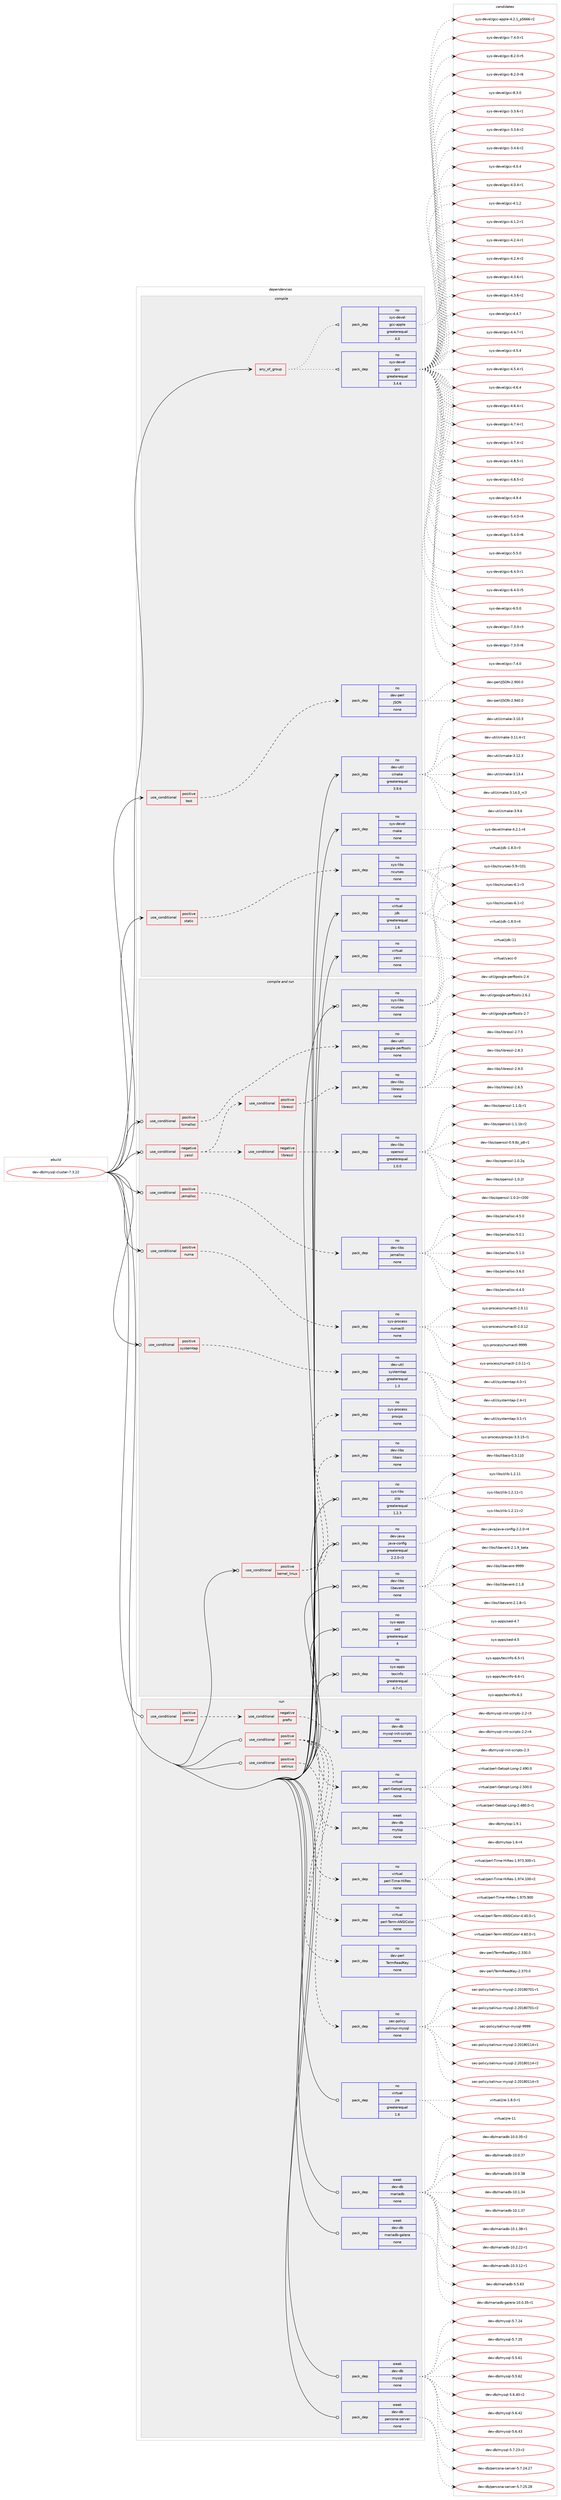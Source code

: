 digraph prolog {

# *************
# Graph options
# *************

newrank=true;
concentrate=true;
compound=true;
graph [rankdir=LR,fontname=Helvetica,fontsize=10,ranksep=1.5];#, ranksep=2.5, nodesep=0.2];
edge  [arrowhead=vee];
node  [fontname=Helvetica,fontsize=10];

# **********
# The ebuild
# **********

subgraph cluster_leftcol {
color=gray;
rank=same;
label=<<i>ebuild</i>>;
id [label="dev-db/mysql-cluster-7.3.22", color=red, width=4, href="../dev-db/mysql-cluster-7.3.22.svg"];
}

# ****************
# The dependencies
# ****************

subgraph cluster_midcol {
color=gray;
label=<<i>dependencies</i>>;
subgraph cluster_compile {
fillcolor="#eeeeee";
style=filled;
label=<<i>compile</i>>;
subgraph any20388 {
dependency1320391 [label=<<TABLE BORDER="0" CELLBORDER="1" CELLSPACING="0" CELLPADDING="4"><TR><TD CELLPADDING="10">any_of_group</TD></TR></TABLE>>, shape=none, color=red];subgraph pack942058 {
dependency1320392 [label=<<TABLE BORDER="0" CELLBORDER="1" CELLSPACING="0" CELLPADDING="4" WIDTH="220"><TR><TD ROWSPAN="6" CELLPADDING="30">pack_dep</TD></TR><TR><TD WIDTH="110">no</TD></TR><TR><TD>sys-devel</TD></TR><TR><TD>gcc</TD></TR><TR><TD>greaterequal</TD></TR><TR><TD>3.4.6</TD></TR></TABLE>>, shape=none, color=blue];
}
dependency1320391:e -> dependency1320392:w [weight=20,style="dotted",arrowhead="oinv"];
subgraph pack942059 {
dependency1320393 [label=<<TABLE BORDER="0" CELLBORDER="1" CELLSPACING="0" CELLPADDING="4" WIDTH="220"><TR><TD ROWSPAN="6" CELLPADDING="30">pack_dep</TD></TR><TR><TD WIDTH="110">no</TD></TR><TR><TD>sys-devel</TD></TR><TR><TD>gcc-apple</TD></TR><TR><TD>greaterequal</TD></TR><TR><TD>4.0</TD></TR></TABLE>>, shape=none, color=blue];
}
dependency1320391:e -> dependency1320393:w [weight=20,style="dotted",arrowhead="oinv"];
}
id:e -> dependency1320391:w [weight=20,style="solid",arrowhead="vee"];
subgraph cond357395 {
dependency1320394 [label=<<TABLE BORDER="0" CELLBORDER="1" CELLSPACING="0" CELLPADDING="4"><TR><TD ROWSPAN="3" CELLPADDING="10">use_conditional</TD></TR><TR><TD>positive</TD></TR><TR><TD>static</TD></TR></TABLE>>, shape=none, color=red];
subgraph pack942060 {
dependency1320395 [label=<<TABLE BORDER="0" CELLBORDER="1" CELLSPACING="0" CELLPADDING="4" WIDTH="220"><TR><TD ROWSPAN="6" CELLPADDING="30">pack_dep</TD></TR><TR><TD WIDTH="110">no</TD></TR><TR><TD>sys-libs</TD></TR><TR><TD>ncurses</TD></TR><TR><TD>none</TD></TR><TR><TD></TD></TR></TABLE>>, shape=none, color=blue];
}
dependency1320394:e -> dependency1320395:w [weight=20,style="dashed",arrowhead="vee"];
}
id:e -> dependency1320394:w [weight=20,style="solid",arrowhead="vee"];
subgraph cond357396 {
dependency1320396 [label=<<TABLE BORDER="0" CELLBORDER="1" CELLSPACING="0" CELLPADDING="4"><TR><TD ROWSPAN="3" CELLPADDING="10">use_conditional</TD></TR><TR><TD>positive</TD></TR><TR><TD>test</TD></TR></TABLE>>, shape=none, color=red];
subgraph pack942061 {
dependency1320397 [label=<<TABLE BORDER="0" CELLBORDER="1" CELLSPACING="0" CELLPADDING="4" WIDTH="220"><TR><TD ROWSPAN="6" CELLPADDING="30">pack_dep</TD></TR><TR><TD WIDTH="110">no</TD></TR><TR><TD>dev-perl</TD></TR><TR><TD>JSON</TD></TR><TR><TD>none</TD></TR><TR><TD></TD></TR></TABLE>>, shape=none, color=blue];
}
dependency1320396:e -> dependency1320397:w [weight=20,style="dashed",arrowhead="vee"];
}
id:e -> dependency1320396:w [weight=20,style="solid",arrowhead="vee"];
subgraph pack942062 {
dependency1320398 [label=<<TABLE BORDER="0" CELLBORDER="1" CELLSPACING="0" CELLPADDING="4" WIDTH="220"><TR><TD ROWSPAN="6" CELLPADDING="30">pack_dep</TD></TR><TR><TD WIDTH="110">no</TD></TR><TR><TD>dev-util</TD></TR><TR><TD>cmake</TD></TR><TR><TD>greaterequal</TD></TR><TR><TD>3.9.6</TD></TR></TABLE>>, shape=none, color=blue];
}
id:e -> dependency1320398:w [weight=20,style="solid",arrowhead="vee"];
subgraph pack942063 {
dependency1320399 [label=<<TABLE BORDER="0" CELLBORDER="1" CELLSPACING="0" CELLPADDING="4" WIDTH="220"><TR><TD ROWSPAN="6" CELLPADDING="30">pack_dep</TD></TR><TR><TD WIDTH="110">no</TD></TR><TR><TD>sys-devel</TD></TR><TR><TD>make</TD></TR><TR><TD>none</TD></TR><TR><TD></TD></TR></TABLE>>, shape=none, color=blue];
}
id:e -> dependency1320399:w [weight=20,style="solid",arrowhead="vee"];
subgraph pack942064 {
dependency1320400 [label=<<TABLE BORDER="0" CELLBORDER="1" CELLSPACING="0" CELLPADDING="4" WIDTH="220"><TR><TD ROWSPAN="6" CELLPADDING="30">pack_dep</TD></TR><TR><TD WIDTH="110">no</TD></TR><TR><TD>virtual</TD></TR><TR><TD>jdk</TD></TR><TR><TD>greaterequal</TD></TR><TR><TD>1.6</TD></TR></TABLE>>, shape=none, color=blue];
}
id:e -> dependency1320400:w [weight=20,style="solid",arrowhead="vee"];
subgraph pack942065 {
dependency1320401 [label=<<TABLE BORDER="0" CELLBORDER="1" CELLSPACING="0" CELLPADDING="4" WIDTH="220"><TR><TD ROWSPAN="6" CELLPADDING="30">pack_dep</TD></TR><TR><TD WIDTH="110">no</TD></TR><TR><TD>virtual</TD></TR><TR><TD>yacc</TD></TR><TR><TD>none</TD></TR><TR><TD></TD></TR></TABLE>>, shape=none, color=blue];
}
id:e -> dependency1320401:w [weight=20,style="solid",arrowhead="vee"];
}
subgraph cluster_compileandrun {
fillcolor="#eeeeee";
style=filled;
label=<<i>compile and run</i>>;
subgraph cond357397 {
dependency1320402 [label=<<TABLE BORDER="0" CELLBORDER="1" CELLSPACING="0" CELLPADDING="4"><TR><TD ROWSPAN="3" CELLPADDING="10">use_conditional</TD></TR><TR><TD>negative</TD></TR><TR><TD>yassl</TD></TR></TABLE>>, shape=none, color=red];
subgraph cond357398 {
dependency1320403 [label=<<TABLE BORDER="0" CELLBORDER="1" CELLSPACING="0" CELLPADDING="4"><TR><TD ROWSPAN="3" CELLPADDING="10">use_conditional</TD></TR><TR><TD>negative</TD></TR><TR><TD>libressl</TD></TR></TABLE>>, shape=none, color=red];
subgraph pack942066 {
dependency1320404 [label=<<TABLE BORDER="0" CELLBORDER="1" CELLSPACING="0" CELLPADDING="4" WIDTH="220"><TR><TD ROWSPAN="6" CELLPADDING="30">pack_dep</TD></TR><TR><TD WIDTH="110">no</TD></TR><TR><TD>dev-libs</TD></TR><TR><TD>openssl</TD></TR><TR><TD>greaterequal</TD></TR><TR><TD>1.0.0</TD></TR></TABLE>>, shape=none, color=blue];
}
dependency1320403:e -> dependency1320404:w [weight=20,style="dashed",arrowhead="vee"];
}
dependency1320402:e -> dependency1320403:w [weight=20,style="dashed",arrowhead="vee"];
subgraph cond357399 {
dependency1320405 [label=<<TABLE BORDER="0" CELLBORDER="1" CELLSPACING="0" CELLPADDING="4"><TR><TD ROWSPAN="3" CELLPADDING="10">use_conditional</TD></TR><TR><TD>positive</TD></TR><TR><TD>libressl</TD></TR></TABLE>>, shape=none, color=red];
subgraph pack942067 {
dependency1320406 [label=<<TABLE BORDER="0" CELLBORDER="1" CELLSPACING="0" CELLPADDING="4" WIDTH="220"><TR><TD ROWSPAN="6" CELLPADDING="30">pack_dep</TD></TR><TR><TD WIDTH="110">no</TD></TR><TR><TD>dev-libs</TD></TR><TR><TD>libressl</TD></TR><TR><TD>none</TD></TR><TR><TD></TD></TR></TABLE>>, shape=none, color=blue];
}
dependency1320405:e -> dependency1320406:w [weight=20,style="dashed",arrowhead="vee"];
}
dependency1320402:e -> dependency1320405:w [weight=20,style="dashed",arrowhead="vee"];
}
id:e -> dependency1320402:w [weight=20,style="solid",arrowhead="odotvee"];
subgraph cond357400 {
dependency1320407 [label=<<TABLE BORDER="0" CELLBORDER="1" CELLSPACING="0" CELLPADDING="4"><TR><TD ROWSPAN="3" CELLPADDING="10">use_conditional</TD></TR><TR><TD>positive</TD></TR><TR><TD>jemalloc</TD></TR></TABLE>>, shape=none, color=red];
subgraph pack942068 {
dependency1320408 [label=<<TABLE BORDER="0" CELLBORDER="1" CELLSPACING="0" CELLPADDING="4" WIDTH="220"><TR><TD ROWSPAN="6" CELLPADDING="30">pack_dep</TD></TR><TR><TD WIDTH="110">no</TD></TR><TR><TD>dev-libs</TD></TR><TR><TD>jemalloc</TD></TR><TR><TD>none</TD></TR><TR><TD></TD></TR></TABLE>>, shape=none, color=blue];
}
dependency1320407:e -> dependency1320408:w [weight=20,style="dashed",arrowhead="vee"];
}
id:e -> dependency1320407:w [weight=20,style="solid",arrowhead="odotvee"];
subgraph cond357401 {
dependency1320409 [label=<<TABLE BORDER="0" CELLBORDER="1" CELLSPACING="0" CELLPADDING="4"><TR><TD ROWSPAN="3" CELLPADDING="10">use_conditional</TD></TR><TR><TD>positive</TD></TR><TR><TD>kernel_linux</TD></TR></TABLE>>, shape=none, color=red];
subgraph pack942069 {
dependency1320410 [label=<<TABLE BORDER="0" CELLBORDER="1" CELLSPACING="0" CELLPADDING="4" WIDTH="220"><TR><TD ROWSPAN="6" CELLPADDING="30">pack_dep</TD></TR><TR><TD WIDTH="110">no</TD></TR><TR><TD>sys-process</TD></TR><TR><TD>procps</TD></TR><TR><TD>none</TD></TR><TR><TD></TD></TR></TABLE>>, shape=none, color=blue];
}
dependency1320409:e -> dependency1320410:w [weight=20,style="dashed",arrowhead="vee"];
subgraph pack942070 {
dependency1320411 [label=<<TABLE BORDER="0" CELLBORDER="1" CELLSPACING="0" CELLPADDING="4" WIDTH="220"><TR><TD ROWSPAN="6" CELLPADDING="30">pack_dep</TD></TR><TR><TD WIDTH="110">no</TD></TR><TR><TD>dev-libs</TD></TR><TR><TD>libaio</TD></TR><TR><TD>none</TD></TR><TR><TD></TD></TR></TABLE>>, shape=none, color=blue];
}
dependency1320409:e -> dependency1320411:w [weight=20,style="dashed",arrowhead="vee"];
}
id:e -> dependency1320409:w [weight=20,style="solid",arrowhead="odotvee"];
subgraph cond357402 {
dependency1320412 [label=<<TABLE BORDER="0" CELLBORDER="1" CELLSPACING="0" CELLPADDING="4"><TR><TD ROWSPAN="3" CELLPADDING="10">use_conditional</TD></TR><TR><TD>positive</TD></TR><TR><TD>numa</TD></TR></TABLE>>, shape=none, color=red];
subgraph pack942071 {
dependency1320413 [label=<<TABLE BORDER="0" CELLBORDER="1" CELLSPACING="0" CELLPADDING="4" WIDTH="220"><TR><TD ROWSPAN="6" CELLPADDING="30">pack_dep</TD></TR><TR><TD WIDTH="110">no</TD></TR><TR><TD>sys-process</TD></TR><TR><TD>numactl</TD></TR><TR><TD>none</TD></TR><TR><TD></TD></TR></TABLE>>, shape=none, color=blue];
}
dependency1320412:e -> dependency1320413:w [weight=20,style="dashed",arrowhead="vee"];
}
id:e -> dependency1320412:w [weight=20,style="solid",arrowhead="odotvee"];
subgraph cond357403 {
dependency1320414 [label=<<TABLE BORDER="0" CELLBORDER="1" CELLSPACING="0" CELLPADDING="4"><TR><TD ROWSPAN="3" CELLPADDING="10">use_conditional</TD></TR><TR><TD>positive</TD></TR><TR><TD>systemtap</TD></TR></TABLE>>, shape=none, color=red];
subgraph pack942072 {
dependency1320415 [label=<<TABLE BORDER="0" CELLBORDER="1" CELLSPACING="0" CELLPADDING="4" WIDTH="220"><TR><TD ROWSPAN="6" CELLPADDING="30">pack_dep</TD></TR><TR><TD WIDTH="110">no</TD></TR><TR><TD>dev-util</TD></TR><TR><TD>systemtap</TD></TR><TR><TD>greaterequal</TD></TR><TR><TD>1.3</TD></TR></TABLE>>, shape=none, color=blue];
}
dependency1320414:e -> dependency1320415:w [weight=20,style="dashed",arrowhead="vee"];
}
id:e -> dependency1320414:w [weight=20,style="solid",arrowhead="odotvee"];
subgraph cond357404 {
dependency1320416 [label=<<TABLE BORDER="0" CELLBORDER="1" CELLSPACING="0" CELLPADDING="4"><TR><TD ROWSPAN="3" CELLPADDING="10">use_conditional</TD></TR><TR><TD>positive</TD></TR><TR><TD>tcmalloc</TD></TR></TABLE>>, shape=none, color=red];
subgraph pack942073 {
dependency1320417 [label=<<TABLE BORDER="0" CELLBORDER="1" CELLSPACING="0" CELLPADDING="4" WIDTH="220"><TR><TD ROWSPAN="6" CELLPADDING="30">pack_dep</TD></TR><TR><TD WIDTH="110">no</TD></TR><TR><TD>dev-util</TD></TR><TR><TD>google-perftools</TD></TR><TR><TD>none</TD></TR><TR><TD></TD></TR></TABLE>>, shape=none, color=blue];
}
dependency1320416:e -> dependency1320417:w [weight=20,style="dashed",arrowhead="vee"];
}
id:e -> dependency1320416:w [weight=20,style="solid",arrowhead="odotvee"];
subgraph pack942074 {
dependency1320418 [label=<<TABLE BORDER="0" CELLBORDER="1" CELLSPACING="0" CELLPADDING="4" WIDTH="220"><TR><TD ROWSPAN="6" CELLPADDING="30">pack_dep</TD></TR><TR><TD WIDTH="110">no</TD></TR><TR><TD>dev-java</TD></TR><TR><TD>java-config</TD></TR><TR><TD>greaterequal</TD></TR><TR><TD>2.2.0-r3</TD></TR></TABLE>>, shape=none, color=blue];
}
id:e -> dependency1320418:w [weight=20,style="solid",arrowhead="odotvee"];
subgraph pack942075 {
dependency1320419 [label=<<TABLE BORDER="0" CELLBORDER="1" CELLSPACING="0" CELLPADDING="4" WIDTH="220"><TR><TD ROWSPAN="6" CELLPADDING="30">pack_dep</TD></TR><TR><TD WIDTH="110">no</TD></TR><TR><TD>dev-libs</TD></TR><TR><TD>libevent</TD></TR><TR><TD>none</TD></TR><TR><TD></TD></TR></TABLE>>, shape=none, color=blue];
}
id:e -> dependency1320419:w [weight=20,style="solid",arrowhead="odotvee"];
subgraph pack942076 {
dependency1320420 [label=<<TABLE BORDER="0" CELLBORDER="1" CELLSPACING="0" CELLPADDING="4" WIDTH="220"><TR><TD ROWSPAN="6" CELLPADDING="30">pack_dep</TD></TR><TR><TD WIDTH="110">no</TD></TR><TR><TD>sys-apps</TD></TR><TR><TD>sed</TD></TR><TR><TD>greaterequal</TD></TR><TR><TD>4</TD></TR></TABLE>>, shape=none, color=blue];
}
id:e -> dependency1320420:w [weight=20,style="solid",arrowhead="odotvee"];
subgraph pack942077 {
dependency1320421 [label=<<TABLE BORDER="0" CELLBORDER="1" CELLSPACING="0" CELLPADDING="4" WIDTH="220"><TR><TD ROWSPAN="6" CELLPADDING="30">pack_dep</TD></TR><TR><TD WIDTH="110">no</TD></TR><TR><TD>sys-apps</TD></TR><TR><TD>texinfo</TD></TR><TR><TD>greaterequal</TD></TR><TR><TD>4.7-r1</TD></TR></TABLE>>, shape=none, color=blue];
}
id:e -> dependency1320421:w [weight=20,style="solid",arrowhead="odotvee"];
subgraph pack942078 {
dependency1320422 [label=<<TABLE BORDER="0" CELLBORDER="1" CELLSPACING="0" CELLPADDING="4" WIDTH="220"><TR><TD ROWSPAN="6" CELLPADDING="30">pack_dep</TD></TR><TR><TD WIDTH="110">no</TD></TR><TR><TD>sys-libs</TD></TR><TR><TD>ncurses</TD></TR><TR><TD>none</TD></TR><TR><TD></TD></TR></TABLE>>, shape=none, color=blue];
}
id:e -> dependency1320422:w [weight=20,style="solid",arrowhead="odotvee"];
subgraph pack942079 {
dependency1320423 [label=<<TABLE BORDER="0" CELLBORDER="1" CELLSPACING="0" CELLPADDING="4" WIDTH="220"><TR><TD ROWSPAN="6" CELLPADDING="30">pack_dep</TD></TR><TR><TD WIDTH="110">no</TD></TR><TR><TD>sys-libs</TD></TR><TR><TD>zlib</TD></TR><TR><TD>greaterequal</TD></TR><TR><TD>1.2.3</TD></TR></TABLE>>, shape=none, color=blue];
}
id:e -> dependency1320423:w [weight=20,style="solid",arrowhead="odotvee"];
}
subgraph cluster_run {
fillcolor="#eeeeee";
style=filled;
label=<<i>run</i>>;
subgraph cond357405 {
dependency1320424 [label=<<TABLE BORDER="0" CELLBORDER="1" CELLSPACING="0" CELLPADDING="4"><TR><TD ROWSPAN="3" CELLPADDING="10">use_conditional</TD></TR><TR><TD>positive</TD></TR><TR><TD>perl</TD></TR></TABLE>>, shape=none, color=red];
subgraph pack942080 {
dependency1320425 [label=<<TABLE BORDER="0" CELLBORDER="1" CELLSPACING="0" CELLPADDING="4" WIDTH="220"><TR><TD ROWSPAN="6" CELLPADDING="30">pack_dep</TD></TR><TR><TD WIDTH="110">weak</TD></TR><TR><TD>dev-db</TD></TR><TR><TD>mytop</TD></TR><TR><TD>none</TD></TR><TR><TD></TD></TR></TABLE>>, shape=none, color=blue];
}
dependency1320424:e -> dependency1320425:w [weight=20,style="dashed",arrowhead="vee"];
subgraph pack942081 {
dependency1320426 [label=<<TABLE BORDER="0" CELLBORDER="1" CELLSPACING="0" CELLPADDING="4" WIDTH="220"><TR><TD ROWSPAN="6" CELLPADDING="30">pack_dep</TD></TR><TR><TD WIDTH="110">no</TD></TR><TR><TD>virtual</TD></TR><TR><TD>perl-Getopt-Long</TD></TR><TR><TD>none</TD></TR><TR><TD></TD></TR></TABLE>>, shape=none, color=blue];
}
dependency1320424:e -> dependency1320426:w [weight=20,style="dashed",arrowhead="vee"];
subgraph pack942082 {
dependency1320427 [label=<<TABLE BORDER="0" CELLBORDER="1" CELLSPACING="0" CELLPADDING="4" WIDTH="220"><TR><TD ROWSPAN="6" CELLPADDING="30">pack_dep</TD></TR><TR><TD WIDTH="110">no</TD></TR><TR><TD>dev-perl</TD></TR><TR><TD>TermReadKey</TD></TR><TR><TD>none</TD></TR><TR><TD></TD></TR></TABLE>>, shape=none, color=blue];
}
dependency1320424:e -> dependency1320427:w [weight=20,style="dashed",arrowhead="vee"];
subgraph pack942083 {
dependency1320428 [label=<<TABLE BORDER="0" CELLBORDER="1" CELLSPACING="0" CELLPADDING="4" WIDTH="220"><TR><TD ROWSPAN="6" CELLPADDING="30">pack_dep</TD></TR><TR><TD WIDTH="110">no</TD></TR><TR><TD>virtual</TD></TR><TR><TD>perl-Term-ANSIColor</TD></TR><TR><TD>none</TD></TR><TR><TD></TD></TR></TABLE>>, shape=none, color=blue];
}
dependency1320424:e -> dependency1320428:w [weight=20,style="dashed",arrowhead="vee"];
subgraph pack942084 {
dependency1320429 [label=<<TABLE BORDER="0" CELLBORDER="1" CELLSPACING="0" CELLPADDING="4" WIDTH="220"><TR><TD ROWSPAN="6" CELLPADDING="30">pack_dep</TD></TR><TR><TD WIDTH="110">no</TD></TR><TR><TD>virtual</TD></TR><TR><TD>perl-Time-HiRes</TD></TR><TR><TD>none</TD></TR><TR><TD></TD></TR></TABLE>>, shape=none, color=blue];
}
dependency1320424:e -> dependency1320429:w [weight=20,style="dashed",arrowhead="vee"];
}
id:e -> dependency1320424:w [weight=20,style="solid",arrowhead="odot"];
subgraph cond357406 {
dependency1320430 [label=<<TABLE BORDER="0" CELLBORDER="1" CELLSPACING="0" CELLPADDING="4"><TR><TD ROWSPAN="3" CELLPADDING="10">use_conditional</TD></TR><TR><TD>positive</TD></TR><TR><TD>selinux</TD></TR></TABLE>>, shape=none, color=red];
subgraph pack942085 {
dependency1320431 [label=<<TABLE BORDER="0" CELLBORDER="1" CELLSPACING="0" CELLPADDING="4" WIDTH="220"><TR><TD ROWSPAN="6" CELLPADDING="30">pack_dep</TD></TR><TR><TD WIDTH="110">no</TD></TR><TR><TD>sec-policy</TD></TR><TR><TD>selinux-mysql</TD></TR><TR><TD>none</TD></TR><TR><TD></TD></TR></TABLE>>, shape=none, color=blue];
}
dependency1320430:e -> dependency1320431:w [weight=20,style="dashed",arrowhead="vee"];
}
id:e -> dependency1320430:w [weight=20,style="solid",arrowhead="odot"];
subgraph cond357407 {
dependency1320432 [label=<<TABLE BORDER="0" CELLBORDER="1" CELLSPACING="0" CELLPADDING="4"><TR><TD ROWSPAN="3" CELLPADDING="10">use_conditional</TD></TR><TR><TD>positive</TD></TR><TR><TD>server</TD></TR></TABLE>>, shape=none, color=red];
subgraph cond357408 {
dependency1320433 [label=<<TABLE BORDER="0" CELLBORDER="1" CELLSPACING="0" CELLPADDING="4"><TR><TD ROWSPAN="3" CELLPADDING="10">use_conditional</TD></TR><TR><TD>negative</TD></TR><TR><TD>prefix</TD></TR></TABLE>>, shape=none, color=red];
subgraph pack942086 {
dependency1320434 [label=<<TABLE BORDER="0" CELLBORDER="1" CELLSPACING="0" CELLPADDING="4" WIDTH="220"><TR><TD ROWSPAN="6" CELLPADDING="30">pack_dep</TD></TR><TR><TD WIDTH="110">no</TD></TR><TR><TD>dev-db</TD></TR><TR><TD>mysql-init-scripts</TD></TR><TR><TD>none</TD></TR><TR><TD></TD></TR></TABLE>>, shape=none, color=blue];
}
dependency1320433:e -> dependency1320434:w [weight=20,style="dashed",arrowhead="vee"];
}
dependency1320432:e -> dependency1320433:w [weight=20,style="dashed",arrowhead="vee"];
}
id:e -> dependency1320432:w [weight=20,style="solid",arrowhead="odot"];
subgraph pack942087 {
dependency1320435 [label=<<TABLE BORDER="0" CELLBORDER="1" CELLSPACING="0" CELLPADDING="4" WIDTH="220"><TR><TD ROWSPAN="6" CELLPADDING="30">pack_dep</TD></TR><TR><TD WIDTH="110">no</TD></TR><TR><TD>virtual</TD></TR><TR><TD>jre</TD></TR><TR><TD>greaterequal</TD></TR><TR><TD>1.6</TD></TR></TABLE>>, shape=none, color=blue];
}
id:e -> dependency1320435:w [weight=20,style="solid",arrowhead="odot"];
subgraph pack942088 {
dependency1320436 [label=<<TABLE BORDER="0" CELLBORDER="1" CELLSPACING="0" CELLPADDING="4" WIDTH="220"><TR><TD ROWSPAN="6" CELLPADDING="30">pack_dep</TD></TR><TR><TD WIDTH="110">weak</TD></TR><TR><TD>dev-db</TD></TR><TR><TD>mariadb</TD></TR><TR><TD>none</TD></TR><TR><TD></TD></TR></TABLE>>, shape=none, color=blue];
}
id:e -> dependency1320436:w [weight=20,style="solid",arrowhead="odot"];
subgraph pack942089 {
dependency1320437 [label=<<TABLE BORDER="0" CELLBORDER="1" CELLSPACING="0" CELLPADDING="4" WIDTH="220"><TR><TD ROWSPAN="6" CELLPADDING="30">pack_dep</TD></TR><TR><TD WIDTH="110">weak</TD></TR><TR><TD>dev-db</TD></TR><TR><TD>mariadb-galera</TD></TR><TR><TD>none</TD></TR><TR><TD></TD></TR></TABLE>>, shape=none, color=blue];
}
id:e -> dependency1320437:w [weight=20,style="solid",arrowhead="odot"];
subgraph pack942090 {
dependency1320438 [label=<<TABLE BORDER="0" CELLBORDER="1" CELLSPACING="0" CELLPADDING="4" WIDTH="220"><TR><TD ROWSPAN="6" CELLPADDING="30">pack_dep</TD></TR><TR><TD WIDTH="110">weak</TD></TR><TR><TD>dev-db</TD></TR><TR><TD>mysql</TD></TR><TR><TD>none</TD></TR><TR><TD></TD></TR></TABLE>>, shape=none, color=blue];
}
id:e -> dependency1320438:w [weight=20,style="solid",arrowhead="odot"];
subgraph pack942091 {
dependency1320439 [label=<<TABLE BORDER="0" CELLBORDER="1" CELLSPACING="0" CELLPADDING="4" WIDTH="220"><TR><TD ROWSPAN="6" CELLPADDING="30">pack_dep</TD></TR><TR><TD WIDTH="110">weak</TD></TR><TR><TD>dev-db</TD></TR><TR><TD>percona-server</TD></TR><TR><TD>none</TD></TR><TR><TD></TD></TR></TABLE>>, shape=none, color=blue];
}
id:e -> dependency1320439:w [weight=20,style="solid",arrowhead="odot"];
}
}

# **************
# The candidates
# **************

subgraph cluster_choices {
rank=same;
color=gray;
label=<<i>candidates</i>>;

subgraph choice942058 {
color=black;
nodesep=1;
choice115121115451001011181011084710399994551465146544511449 [label="sys-devel/gcc-3.3.6-r1", color=red, width=4,href="../sys-devel/gcc-3.3.6-r1.svg"];
choice115121115451001011181011084710399994551465146544511450 [label="sys-devel/gcc-3.3.6-r2", color=red, width=4,href="../sys-devel/gcc-3.3.6-r2.svg"];
choice115121115451001011181011084710399994551465246544511450 [label="sys-devel/gcc-3.4.6-r2", color=red, width=4,href="../sys-devel/gcc-3.4.6-r2.svg"];
choice11512111545100101118101108471039999455246484652 [label="sys-devel/gcc-4.0.4", color=red, width=4,href="../sys-devel/gcc-4.0.4.svg"];
choice115121115451001011181011084710399994552464846524511449 [label="sys-devel/gcc-4.0.4-r1", color=red, width=4,href="../sys-devel/gcc-4.0.4-r1.svg"];
choice11512111545100101118101108471039999455246494650 [label="sys-devel/gcc-4.1.2", color=red, width=4,href="../sys-devel/gcc-4.1.2.svg"];
choice115121115451001011181011084710399994552464946504511449 [label="sys-devel/gcc-4.1.2-r1", color=red, width=4,href="../sys-devel/gcc-4.1.2-r1.svg"];
choice115121115451001011181011084710399994552465046524511449 [label="sys-devel/gcc-4.2.4-r1", color=red, width=4,href="../sys-devel/gcc-4.2.4-r1.svg"];
choice115121115451001011181011084710399994552465046524511450 [label="sys-devel/gcc-4.2.4-r2", color=red, width=4,href="../sys-devel/gcc-4.2.4-r2.svg"];
choice115121115451001011181011084710399994552465146544511449 [label="sys-devel/gcc-4.3.6-r1", color=red, width=4,href="../sys-devel/gcc-4.3.6-r1.svg"];
choice115121115451001011181011084710399994552465146544511450 [label="sys-devel/gcc-4.3.6-r2", color=red, width=4,href="../sys-devel/gcc-4.3.6-r2.svg"];
choice11512111545100101118101108471039999455246524655 [label="sys-devel/gcc-4.4.7", color=red, width=4,href="../sys-devel/gcc-4.4.7.svg"];
choice115121115451001011181011084710399994552465246554511449 [label="sys-devel/gcc-4.4.7-r1", color=red, width=4,href="../sys-devel/gcc-4.4.7-r1.svg"];
choice11512111545100101118101108471039999455246534652 [label="sys-devel/gcc-4.5.4", color=red, width=4,href="../sys-devel/gcc-4.5.4.svg"];
choice115121115451001011181011084710399994552465346524511449 [label="sys-devel/gcc-4.5.4-r1", color=red, width=4,href="../sys-devel/gcc-4.5.4-r1.svg"];
choice11512111545100101118101108471039999455246544652 [label="sys-devel/gcc-4.6.4", color=red, width=4,href="../sys-devel/gcc-4.6.4.svg"];
choice115121115451001011181011084710399994552465446524511449 [label="sys-devel/gcc-4.6.4-r1", color=red, width=4,href="../sys-devel/gcc-4.6.4-r1.svg"];
choice115121115451001011181011084710399994552465546524511449 [label="sys-devel/gcc-4.7.4-r1", color=red, width=4,href="../sys-devel/gcc-4.7.4-r1.svg"];
choice115121115451001011181011084710399994552465546524511450 [label="sys-devel/gcc-4.7.4-r2", color=red, width=4,href="../sys-devel/gcc-4.7.4-r2.svg"];
choice115121115451001011181011084710399994552465646534511449 [label="sys-devel/gcc-4.8.5-r1", color=red, width=4,href="../sys-devel/gcc-4.8.5-r1.svg"];
choice115121115451001011181011084710399994552465646534511450 [label="sys-devel/gcc-4.8.5-r2", color=red, width=4,href="../sys-devel/gcc-4.8.5-r2.svg"];
choice11512111545100101118101108471039999455246574652 [label="sys-devel/gcc-4.9.4", color=red, width=4,href="../sys-devel/gcc-4.9.4.svg"];
choice115121115451001011181011084710399994553465246484511452 [label="sys-devel/gcc-5.4.0-r4", color=red, width=4,href="../sys-devel/gcc-5.4.0-r4.svg"];
choice115121115451001011181011084710399994553465246484511454 [label="sys-devel/gcc-5.4.0-r6", color=red, width=4,href="../sys-devel/gcc-5.4.0-r6.svg"];
choice11512111545100101118101108471039999455346534648 [label="sys-devel/gcc-5.5.0", color=red, width=4,href="../sys-devel/gcc-5.5.0.svg"];
choice115121115451001011181011084710399994554465246484511449 [label="sys-devel/gcc-6.4.0-r1", color=red, width=4,href="../sys-devel/gcc-6.4.0-r1.svg"];
choice115121115451001011181011084710399994554465246484511453 [label="sys-devel/gcc-6.4.0-r5", color=red, width=4,href="../sys-devel/gcc-6.4.0-r5.svg"];
choice11512111545100101118101108471039999455446534648 [label="sys-devel/gcc-6.5.0", color=red, width=4,href="../sys-devel/gcc-6.5.0.svg"];
choice115121115451001011181011084710399994555465146484511451 [label="sys-devel/gcc-7.3.0-r3", color=red, width=4,href="../sys-devel/gcc-7.3.0-r3.svg"];
choice115121115451001011181011084710399994555465146484511454 [label="sys-devel/gcc-7.3.0-r6", color=red, width=4,href="../sys-devel/gcc-7.3.0-r6.svg"];
choice11512111545100101118101108471039999455546524648 [label="sys-devel/gcc-7.4.0", color=red, width=4,href="../sys-devel/gcc-7.4.0.svg"];
choice115121115451001011181011084710399994555465246484511449 [label="sys-devel/gcc-7.4.0-r1", color=red, width=4,href="../sys-devel/gcc-7.4.0-r1.svg"];
choice115121115451001011181011084710399994556465046484511453 [label="sys-devel/gcc-8.2.0-r5", color=red, width=4,href="../sys-devel/gcc-8.2.0-r5.svg"];
choice115121115451001011181011084710399994556465046484511454 [label="sys-devel/gcc-8.2.0-r6", color=red, width=4,href="../sys-devel/gcc-8.2.0-r6.svg"];
choice11512111545100101118101108471039999455646514648 [label="sys-devel/gcc-8.3.0", color=red, width=4,href="../sys-devel/gcc-8.3.0.svg"];
dependency1320392:e -> choice115121115451001011181011084710399994551465146544511449:w [style=dotted,weight="100"];
dependency1320392:e -> choice115121115451001011181011084710399994551465146544511450:w [style=dotted,weight="100"];
dependency1320392:e -> choice115121115451001011181011084710399994551465246544511450:w [style=dotted,weight="100"];
dependency1320392:e -> choice11512111545100101118101108471039999455246484652:w [style=dotted,weight="100"];
dependency1320392:e -> choice115121115451001011181011084710399994552464846524511449:w [style=dotted,weight="100"];
dependency1320392:e -> choice11512111545100101118101108471039999455246494650:w [style=dotted,weight="100"];
dependency1320392:e -> choice115121115451001011181011084710399994552464946504511449:w [style=dotted,weight="100"];
dependency1320392:e -> choice115121115451001011181011084710399994552465046524511449:w [style=dotted,weight="100"];
dependency1320392:e -> choice115121115451001011181011084710399994552465046524511450:w [style=dotted,weight="100"];
dependency1320392:e -> choice115121115451001011181011084710399994552465146544511449:w [style=dotted,weight="100"];
dependency1320392:e -> choice115121115451001011181011084710399994552465146544511450:w [style=dotted,weight="100"];
dependency1320392:e -> choice11512111545100101118101108471039999455246524655:w [style=dotted,weight="100"];
dependency1320392:e -> choice115121115451001011181011084710399994552465246554511449:w [style=dotted,weight="100"];
dependency1320392:e -> choice11512111545100101118101108471039999455246534652:w [style=dotted,weight="100"];
dependency1320392:e -> choice115121115451001011181011084710399994552465346524511449:w [style=dotted,weight="100"];
dependency1320392:e -> choice11512111545100101118101108471039999455246544652:w [style=dotted,weight="100"];
dependency1320392:e -> choice115121115451001011181011084710399994552465446524511449:w [style=dotted,weight="100"];
dependency1320392:e -> choice115121115451001011181011084710399994552465546524511449:w [style=dotted,weight="100"];
dependency1320392:e -> choice115121115451001011181011084710399994552465546524511450:w [style=dotted,weight="100"];
dependency1320392:e -> choice115121115451001011181011084710399994552465646534511449:w [style=dotted,weight="100"];
dependency1320392:e -> choice115121115451001011181011084710399994552465646534511450:w [style=dotted,weight="100"];
dependency1320392:e -> choice11512111545100101118101108471039999455246574652:w [style=dotted,weight="100"];
dependency1320392:e -> choice115121115451001011181011084710399994553465246484511452:w [style=dotted,weight="100"];
dependency1320392:e -> choice115121115451001011181011084710399994553465246484511454:w [style=dotted,weight="100"];
dependency1320392:e -> choice11512111545100101118101108471039999455346534648:w [style=dotted,weight="100"];
dependency1320392:e -> choice115121115451001011181011084710399994554465246484511449:w [style=dotted,weight="100"];
dependency1320392:e -> choice115121115451001011181011084710399994554465246484511453:w [style=dotted,weight="100"];
dependency1320392:e -> choice11512111545100101118101108471039999455446534648:w [style=dotted,weight="100"];
dependency1320392:e -> choice115121115451001011181011084710399994555465146484511451:w [style=dotted,weight="100"];
dependency1320392:e -> choice115121115451001011181011084710399994555465146484511454:w [style=dotted,weight="100"];
dependency1320392:e -> choice11512111545100101118101108471039999455546524648:w [style=dotted,weight="100"];
dependency1320392:e -> choice115121115451001011181011084710399994555465246484511449:w [style=dotted,weight="100"];
dependency1320392:e -> choice115121115451001011181011084710399994556465046484511453:w [style=dotted,weight="100"];
dependency1320392:e -> choice115121115451001011181011084710399994556465046484511454:w [style=dotted,weight="100"];
dependency1320392:e -> choice11512111545100101118101108471039999455646514648:w [style=dotted,weight="100"];
}
subgraph choice942059 {
color=black;
nodesep=1;
choice11512111545100101118101108471039999459711211210810145524650464995112535454544511450 [label="sys-devel/gcc-apple-4.2.1_p5666-r2", color=red, width=4,href="../sys-devel/gcc-apple-4.2.1_p5666-r2.svg"];
dependency1320393:e -> choice11512111545100101118101108471039999459711211210810145524650464995112535454544511450:w [style=dotted,weight="100"];
}
subgraph choice942060 {
color=black;
nodesep=1;
choice115121115451081059811547110991171141151011154553465745114494849 [label="sys-libs/ncurses-5.9-r101", color=red, width=4,href="../sys-libs/ncurses-5.9-r101.svg"];
choice11512111545108105981154711099117114115101115455446494511450 [label="sys-libs/ncurses-6.1-r2", color=red, width=4,href="../sys-libs/ncurses-6.1-r2.svg"];
choice11512111545108105981154711099117114115101115455446494511451 [label="sys-libs/ncurses-6.1-r3", color=red, width=4,href="../sys-libs/ncurses-6.1-r3.svg"];
dependency1320395:e -> choice115121115451081059811547110991171141151011154553465745114494849:w [style=dotted,weight="100"];
dependency1320395:e -> choice11512111545108105981154711099117114115101115455446494511450:w [style=dotted,weight="100"];
dependency1320395:e -> choice11512111545108105981154711099117114115101115455446494511451:w [style=dotted,weight="100"];
}
subgraph choice942061 {
color=black;
nodesep=1;
choice1001011184511210111410847748379784550465748484648 [label="dev-perl/JSON-2.900.0", color=red, width=4,href="../dev-perl/JSON-2.900.0.svg"];
choice1001011184511210111410847748379784550465752484648 [label="dev-perl/JSON-2.940.0", color=red, width=4,href="../dev-perl/JSON-2.940.0.svg"];
dependency1320397:e -> choice1001011184511210111410847748379784550465748484648:w [style=dotted,weight="100"];
dependency1320397:e -> choice1001011184511210111410847748379784550465752484648:w [style=dotted,weight="100"];
}
subgraph choice942062 {
color=black;
nodesep=1;
choice1001011184511711610510847991099710710145514649484651 [label="dev-util/cmake-3.10.3", color=red, width=4,href="../dev-util/cmake-3.10.3.svg"];
choice10010111845117116105108479910997107101455146494946524511449 [label="dev-util/cmake-3.11.4-r1", color=red, width=4,href="../dev-util/cmake-3.11.4-r1.svg"];
choice1001011184511711610510847991099710710145514649504651 [label="dev-util/cmake-3.12.3", color=red, width=4,href="../dev-util/cmake-3.12.3.svg"];
choice1001011184511711610510847991099710710145514649514652 [label="dev-util/cmake-3.13.4", color=red, width=4,href="../dev-util/cmake-3.13.4.svg"];
choice1001011184511711610510847991099710710145514649524648951149951 [label="dev-util/cmake-3.14.0_rc3", color=red, width=4,href="../dev-util/cmake-3.14.0_rc3.svg"];
choice10010111845117116105108479910997107101455146574654 [label="dev-util/cmake-3.9.6", color=red, width=4,href="../dev-util/cmake-3.9.6.svg"];
dependency1320398:e -> choice1001011184511711610510847991099710710145514649484651:w [style=dotted,weight="100"];
dependency1320398:e -> choice10010111845117116105108479910997107101455146494946524511449:w [style=dotted,weight="100"];
dependency1320398:e -> choice1001011184511711610510847991099710710145514649504651:w [style=dotted,weight="100"];
dependency1320398:e -> choice1001011184511711610510847991099710710145514649514652:w [style=dotted,weight="100"];
dependency1320398:e -> choice1001011184511711610510847991099710710145514649524648951149951:w [style=dotted,weight="100"];
dependency1320398:e -> choice10010111845117116105108479910997107101455146574654:w [style=dotted,weight="100"];
}
subgraph choice942063 {
color=black;
nodesep=1;
choice1151211154510010111810110847109971071014552465046494511452 [label="sys-devel/make-4.2.1-r4", color=red, width=4,href="../sys-devel/make-4.2.1-r4.svg"];
dependency1320399:e -> choice1151211154510010111810110847109971071014552465046494511452:w [style=dotted,weight="100"];
}
subgraph choice942064 {
color=black;
nodesep=1;
choice11810511411611797108471061001074549465646484511451 [label="virtual/jdk-1.8.0-r3", color=red, width=4,href="../virtual/jdk-1.8.0-r3.svg"];
choice11810511411611797108471061001074549465646484511452 [label="virtual/jdk-1.8.0-r4", color=red, width=4,href="../virtual/jdk-1.8.0-r4.svg"];
choice1181051141161179710847106100107454949 [label="virtual/jdk-11", color=red, width=4,href="../virtual/jdk-11.svg"];
dependency1320400:e -> choice11810511411611797108471061001074549465646484511451:w [style=dotted,weight="100"];
dependency1320400:e -> choice11810511411611797108471061001074549465646484511452:w [style=dotted,weight="100"];
dependency1320400:e -> choice1181051141161179710847106100107454949:w [style=dotted,weight="100"];
}
subgraph choice942065 {
color=black;
nodesep=1;
choice11810511411611797108471219799994548 [label="virtual/yacc-0", color=red, width=4,href="../virtual/yacc-0.svg"];
dependency1320401:e -> choice11810511411611797108471219799994548:w [style=dotted,weight="100"];
}
subgraph choice942066 {
color=black;
nodesep=1;
choice10010111845108105981154711111210111011511510845484657465612295112564511449 [label="dev-libs/openssl-0.9.8z_p8-r1", color=red, width=4,href="../dev-libs/openssl-0.9.8z_p8-r1.svg"];
choice100101118451081059811547111112101110115115108454946484650113 [label="dev-libs/openssl-1.0.2q", color=red, width=4,href="../dev-libs/openssl-1.0.2q.svg"];
choice100101118451081059811547111112101110115115108454946484650114 [label="dev-libs/openssl-1.0.2r", color=red, width=4,href="../dev-libs/openssl-1.0.2r.svg"];
choice10010111845108105981154711111210111011511510845494648465011445114504848 [label="dev-libs/openssl-1.0.2r-r200", color=red, width=4,href="../dev-libs/openssl-1.0.2r-r200.svg"];
choice1001011184510810598115471111121011101151151084549464946481064511449 [label="dev-libs/openssl-1.1.0j-r1", color=red, width=4,href="../dev-libs/openssl-1.1.0j-r1.svg"];
choice100101118451081059811547111112101110115115108454946494649984511450 [label="dev-libs/openssl-1.1.1b-r2", color=red, width=4,href="../dev-libs/openssl-1.1.1b-r2.svg"];
dependency1320404:e -> choice10010111845108105981154711111210111011511510845484657465612295112564511449:w [style=dotted,weight="100"];
dependency1320404:e -> choice100101118451081059811547111112101110115115108454946484650113:w [style=dotted,weight="100"];
dependency1320404:e -> choice100101118451081059811547111112101110115115108454946484650114:w [style=dotted,weight="100"];
dependency1320404:e -> choice10010111845108105981154711111210111011511510845494648465011445114504848:w [style=dotted,weight="100"];
dependency1320404:e -> choice1001011184510810598115471111121011101151151084549464946481064511449:w [style=dotted,weight="100"];
dependency1320404:e -> choice100101118451081059811547111112101110115115108454946494649984511450:w [style=dotted,weight="100"];
}
subgraph choice942067 {
color=black;
nodesep=1;
choice10010111845108105981154710810598114101115115108455046544653 [label="dev-libs/libressl-2.6.5", color=red, width=4,href="../dev-libs/libressl-2.6.5.svg"];
choice10010111845108105981154710810598114101115115108455046554653 [label="dev-libs/libressl-2.7.5", color=red, width=4,href="../dev-libs/libressl-2.7.5.svg"];
choice10010111845108105981154710810598114101115115108455046564651 [label="dev-libs/libressl-2.8.3", color=red, width=4,href="../dev-libs/libressl-2.8.3.svg"];
choice10010111845108105981154710810598114101115115108455046574648 [label="dev-libs/libressl-2.9.0", color=red, width=4,href="../dev-libs/libressl-2.9.0.svg"];
dependency1320406:e -> choice10010111845108105981154710810598114101115115108455046544653:w [style=dotted,weight="100"];
dependency1320406:e -> choice10010111845108105981154710810598114101115115108455046554653:w [style=dotted,weight="100"];
dependency1320406:e -> choice10010111845108105981154710810598114101115115108455046564651:w [style=dotted,weight="100"];
dependency1320406:e -> choice10010111845108105981154710810598114101115115108455046574648:w [style=dotted,weight="100"];
}
subgraph choice942068 {
color=black;
nodesep=1;
choice1001011184510810598115471061011099710810811199455146544648 [label="dev-libs/jemalloc-3.6.0", color=red, width=4,href="../dev-libs/jemalloc-3.6.0.svg"];
choice1001011184510810598115471061011099710810811199455246524648 [label="dev-libs/jemalloc-4.4.0", color=red, width=4,href="../dev-libs/jemalloc-4.4.0.svg"];
choice1001011184510810598115471061011099710810811199455246534648 [label="dev-libs/jemalloc-4.5.0", color=red, width=4,href="../dev-libs/jemalloc-4.5.0.svg"];
choice1001011184510810598115471061011099710810811199455346484649 [label="dev-libs/jemalloc-5.0.1", color=red, width=4,href="../dev-libs/jemalloc-5.0.1.svg"];
choice1001011184510810598115471061011099710810811199455346494648 [label="dev-libs/jemalloc-5.1.0", color=red, width=4,href="../dev-libs/jemalloc-5.1.0.svg"];
dependency1320408:e -> choice1001011184510810598115471061011099710810811199455146544648:w [style=dotted,weight="100"];
dependency1320408:e -> choice1001011184510810598115471061011099710810811199455246524648:w [style=dotted,weight="100"];
dependency1320408:e -> choice1001011184510810598115471061011099710810811199455246534648:w [style=dotted,weight="100"];
dependency1320408:e -> choice1001011184510810598115471061011099710810811199455346484649:w [style=dotted,weight="100"];
dependency1320408:e -> choice1001011184510810598115471061011099710810811199455346494648:w [style=dotted,weight="100"];
}
subgraph choice942069 {
color=black;
nodesep=1;
choice11512111545112114111991011151154711211411199112115455146514649534511449 [label="sys-process/procps-3.3.15-r1", color=red, width=4,href="../sys-process/procps-3.3.15-r1.svg"];
dependency1320410:e -> choice11512111545112114111991011151154711211411199112115455146514649534511449:w [style=dotted,weight="100"];
}
subgraph choice942070 {
color=black;
nodesep=1;
choice10010111845108105981154710810598971051114548465146494948 [label="dev-libs/libaio-0.3.110", color=red, width=4,href="../dev-libs/libaio-0.3.110.svg"];
dependency1320411:e -> choice10010111845108105981154710810598971051114548465146494948:w [style=dotted,weight="100"];
}
subgraph choice942071 {
color=black;
nodesep=1;
choice115121115451121141119910111511547110117109979911610845504648464949 [label="sys-process/numactl-2.0.11", color=red, width=4,href="../sys-process/numactl-2.0.11.svg"];
choice1151211154511211411199101115115471101171099799116108455046484649494511449 [label="sys-process/numactl-2.0.11-r1", color=red, width=4,href="../sys-process/numactl-2.0.11-r1.svg"];
choice115121115451121141119910111511547110117109979911610845504648464950 [label="sys-process/numactl-2.0.12", color=red, width=4,href="../sys-process/numactl-2.0.12.svg"];
choice11512111545112114111991011151154711011710997991161084557575757 [label="sys-process/numactl-9999", color=red, width=4,href="../sys-process/numactl-9999.svg"];
dependency1320413:e -> choice115121115451121141119910111511547110117109979911610845504648464949:w [style=dotted,weight="100"];
dependency1320413:e -> choice1151211154511211411199101115115471101171099799116108455046484649494511449:w [style=dotted,weight="100"];
dependency1320413:e -> choice115121115451121141119910111511547110117109979911610845504648464950:w [style=dotted,weight="100"];
dependency1320413:e -> choice11512111545112114111991011151154711011710997991161084557575757:w [style=dotted,weight="100"];
}
subgraph choice942072 {
color=black;
nodesep=1;
choice100101118451171161051084711512111511610110911697112455046524511449 [label="dev-util/systemtap-2.4-r1", color=red, width=4,href="../dev-util/systemtap-2.4-r1.svg"];
choice100101118451171161051084711512111511610110911697112455146494511449 [label="dev-util/systemtap-3.1-r1", color=red, width=4,href="../dev-util/systemtap-3.1-r1.svg"];
choice100101118451171161051084711512111511610110911697112455246484511449 [label="dev-util/systemtap-4.0-r1", color=red, width=4,href="../dev-util/systemtap-4.0-r1.svg"];
dependency1320415:e -> choice100101118451171161051084711512111511610110911697112455046524511449:w [style=dotted,weight="100"];
dependency1320415:e -> choice100101118451171161051084711512111511610110911697112455146494511449:w [style=dotted,weight="100"];
dependency1320415:e -> choice100101118451171161051084711512111511610110911697112455246484511449:w [style=dotted,weight="100"];
}
subgraph choice942073 {
color=black;
nodesep=1;
choice10010111845117116105108471031111111031081014511210111410211611111110811545504652 [label="dev-util/google-perftools-2.4", color=red, width=4,href="../dev-util/google-perftools-2.4.svg"];
choice100101118451171161051084710311111110310810145112101114102116111111108115455046544650 [label="dev-util/google-perftools-2.6.2", color=red, width=4,href="../dev-util/google-perftools-2.6.2.svg"];
choice10010111845117116105108471031111111031081014511210111410211611111110811545504655 [label="dev-util/google-perftools-2.7", color=red, width=4,href="../dev-util/google-perftools-2.7.svg"];
dependency1320417:e -> choice10010111845117116105108471031111111031081014511210111410211611111110811545504652:w [style=dotted,weight="100"];
dependency1320417:e -> choice100101118451171161051084710311111110310810145112101114102116111111108115455046544650:w [style=dotted,weight="100"];
dependency1320417:e -> choice10010111845117116105108471031111111031081014511210111410211611111110811545504655:w [style=dotted,weight="100"];
}
subgraph choice942074 {
color=black;
nodesep=1;
choice10010111845106971189747106971189745991111101021051034550465046484511452 [label="dev-java/java-config-2.2.0-r4", color=red, width=4,href="../dev-java/java-config-2.2.0-r4.svg"];
dependency1320418:e -> choice10010111845106971189747106971189745991111101021051034550465046484511452:w [style=dotted,weight="100"];
}
subgraph choice942075 {
color=black;
nodesep=1;
choice10010111845108105981154710810598101118101110116455046494656 [label="dev-libs/libevent-2.1.8", color=red, width=4,href="../dev-libs/libevent-2.1.8.svg"];
choice100101118451081059811547108105981011181011101164550464946564511449 [label="dev-libs/libevent-2.1.8-r1", color=red, width=4,href="../dev-libs/libevent-2.1.8-r1.svg"];
choice10010111845108105981154710810598101118101110116455046494657959810111697 [label="dev-libs/libevent-2.1.9_beta", color=red, width=4,href="../dev-libs/libevent-2.1.9_beta.svg"];
choice100101118451081059811547108105981011181011101164557575757 [label="dev-libs/libevent-9999", color=red, width=4,href="../dev-libs/libevent-9999.svg"];
dependency1320419:e -> choice10010111845108105981154710810598101118101110116455046494656:w [style=dotted,weight="100"];
dependency1320419:e -> choice100101118451081059811547108105981011181011101164550464946564511449:w [style=dotted,weight="100"];
dependency1320419:e -> choice10010111845108105981154710810598101118101110116455046494657959810111697:w [style=dotted,weight="100"];
dependency1320419:e -> choice100101118451081059811547108105981011181011101164557575757:w [style=dotted,weight="100"];
}
subgraph choice942076 {
color=black;
nodesep=1;
choice11512111545971121121154711510110045524653 [label="sys-apps/sed-4.5", color=red, width=4,href="../sys-apps/sed-4.5.svg"];
choice11512111545971121121154711510110045524655 [label="sys-apps/sed-4.7", color=red, width=4,href="../sys-apps/sed-4.7.svg"];
dependency1320420:e -> choice11512111545971121121154711510110045524653:w [style=dotted,weight="100"];
dependency1320420:e -> choice11512111545971121121154711510110045524655:w [style=dotted,weight="100"];
}
subgraph choice942077 {
color=black;
nodesep=1;
choice11512111545971121121154711610112010511010211145544651 [label="sys-apps/texinfo-6.3", color=red, width=4,href="../sys-apps/texinfo-6.3.svg"];
choice115121115459711211211547116101120105110102111455446534511449 [label="sys-apps/texinfo-6.5-r1", color=red, width=4,href="../sys-apps/texinfo-6.5-r1.svg"];
choice115121115459711211211547116101120105110102111455446544511449 [label="sys-apps/texinfo-6.6-r1", color=red, width=4,href="../sys-apps/texinfo-6.6-r1.svg"];
dependency1320421:e -> choice11512111545971121121154711610112010511010211145544651:w [style=dotted,weight="100"];
dependency1320421:e -> choice115121115459711211211547116101120105110102111455446534511449:w [style=dotted,weight="100"];
dependency1320421:e -> choice115121115459711211211547116101120105110102111455446544511449:w [style=dotted,weight="100"];
}
subgraph choice942078 {
color=black;
nodesep=1;
choice115121115451081059811547110991171141151011154553465745114494849 [label="sys-libs/ncurses-5.9-r101", color=red, width=4,href="../sys-libs/ncurses-5.9-r101.svg"];
choice11512111545108105981154711099117114115101115455446494511450 [label="sys-libs/ncurses-6.1-r2", color=red, width=4,href="../sys-libs/ncurses-6.1-r2.svg"];
choice11512111545108105981154711099117114115101115455446494511451 [label="sys-libs/ncurses-6.1-r3", color=red, width=4,href="../sys-libs/ncurses-6.1-r3.svg"];
dependency1320422:e -> choice115121115451081059811547110991171141151011154553465745114494849:w [style=dotted,weight="100"];
dependency1320422:e -> choice11512111545108105981154711099117114115101115455446494511450:w [style=dotted,weight="100"];
dependency1320422:e -> choice11512111545108105981154711099117114115101115455446494511451:w [style=dotted,weight="100"];
}
subgraph choice942079 {
color=black;
nodesep=1;
choice1151211154510810598115471221081059845494650464949 [label="sys-libs/zlib-1.2.11", color=red, width=4,href="../sys-libs/zlib-1.2.11.svg"];
choice11512111545108105981154712210810598454946504649494511449 [label="sys-libs/zlib-1.2.11-r1", color=red, width=4,href="../sys-libs/zlib-1.2.11-r1.svg"];
choice11512111545108105981154712210810598454946504649494511450 [label="sys-libs/zlib-1.2.11-r2", color=red, width=4,href="../sys-libs/zlib-1.2.11-r2.svg"];
dependency1320423:e -> choice1151211154510810598115471221081059845494650464949:w [style=dotted,weight="100"];
dependency1320423:e -> choice11512111545108105981154712210810598454946504649494511449:w [style=dotted,weight="100"];
dependency1320423:e -> choice11512111545108105981154712210810598454946504649494511450:w [style=dotted,weight="100"];
}
subgraph choice942080 {
color=black;
nodesep=1;
choice100101118451009847109121116111112454946544511452 [label="dev-db/mytop-1.6-r4", color=red, width=4,href="../dev-db/mytop-1.6-r4.svg"];
choice100101118451009847109121116111112454946574649 [label="dev-db/mytop-1.9.1", color=red, width=4,href="../dev-db/mytop-1.9.1.svg"];
dependency1320425:e -> choice100101118451009847109121116111112454946544511452:w [style=dotted,weight="100"];
dependency1320425:e -> choice100101118451009847109121116111112454946574649:w [style=dotted,weight="100"];
}
subgraph choice942081 {
color=black;
nodesep=1;
choice11810511411611797108471121011141084571101116111112116457611111010345504652564846484511449 [label="virtual/perl-Getopt-Long-2.480.0-r1", color=red, width=4,href="../virtual/perl-Getopt-Long-2.480.0-r1.svg"];
choice1181051141161179710847112101114108457110111611111211645761111101034550465257484648 [label="virtual/perl-Getopt-Long-2.490.0", color=red, width=4,href="../virtual/perl-Getopt-Long-2.490.0.svg"];
choice1181051141161179710847112101114108457110111611111211645761111101034550465348484648 [label="virtual/perl-Getopt-Long-2.500.0", color=red, width=4,href="../virtual/perl-Getopt-Long-2.500.0.svg"];
dependency1320426:e -> choice11810511411611797108471121011141084571101116111112116457611111010345504652564846484511449:w [style=dotted,weight="100"];
dependency1320426:e -> choice1181051141161179710847112101114108457110111611111211645761111101034550465257484648:w [style=dotted,weight="100"];
dependency1320426:e -> choice1181051141161179710847112101114108457110111611111211645761111101034550465348484648:w [style=dotted,weight="100"];
}
subgraph choice942082 {
color=black;
nodesep=1;
choice1001011184511210111410847841011141098210197100751011214550465151484648 [label="dev-perl/TermReadKey-2.330.0", color=red, width=4,href="../dev-perl/TermReadKey-2.330.0.svg"];
choice1001011184511210111410847841011141098210197100751011214550465155484648 [label="dev-perl/TermReadKey-2.370.0", color=red, width=4,href="../dev-perl/TermReadKey-2.370.0.svg"];
dependency1320427:e -> choice1001011184511210111410847841011141098210197100751011214550465151484648:w [style=dotted,weight="100"];
dependency1320427:e -> choice1001011184511210111410847841011141098210197100751011214550465155484648:w [style=dotted,weight="100"];
}
subgraph choice942083 {
color=black;
nodesep=1;
choice11810511411611797108471121011141084584101114109456578837367111108111114455246524846484511449 [label="virtual/perl-Term-ANSIColor-4.40.0-r1", color=red, width=4,href="../virtual/perl-Term-ANSIColor-4.40.0-r1.svg"];
choice11810511411611797108471121011141084584101114109456578837367111108111114455246544846484511449 [label="virtual/perl-Term-ANSIColor-4.60.0-r1", color=red, width=4,href="../virtual/perl-Term-ANSIColor-4.60.0-r1.svg"];
dependency1320428:e -> choice11810511411611797108471121011141084584101114109456578837367111108111114455246524846484511449:w [style=dotted,weight="100"];
dependency1320428:e -> choice11810511411611797108471121011141084584101114109456578837367111108111114455246544846484511449:w [style=dotted,weight="100"];
}
subgraph choice942084 {
color=black;
nodesep=1;
choice11810511411611797108471121011141084584105109101457210582101115454946575551465148484511449 [label="virtual/perl-Time-HiRes-1.973.300-r1", color=red, width=4,href="../virtual/perl-Time-HiRes-1.973.300-r1.svg"];
choice11810511411611797108471121011141084584105109101457210582101115454946575552464948484511450 [label="virtual/perl-Time-HiRes-1.974.100-r2", color=red, width=4,href="../virtual/perl-Time-HiRes-1.974.100-r2.svg"];
choice1181051141161179710847112101114108458410510910145721058210111545494657555346574848 [label="virtual/perl-Time-HiRes-1.975.900", color=red, width=4,href="../virtual/perl-Time-HiRes-1.975.900.svg"];
dependency1320429:e -> choice11810511411611797108471121011141084584105109101457210582101115454946575551465148484511449:w [style=dotted,weight="100"];
dependency1320429:e -> choice11810511411611797108471121011141084584105109101457210582101115454946575552464948484511450:w [style=dotted,weight="100"];
dependency1320429:e -> choice1181051141161179710847112101114108458410510910145721058210111545494657555346574848:w [style=dotted,weight="100"];
}
subgraph choice942085 {
color=black;
nodesep=1;
choice115101994511211110810599121471151011081051101171204510912111511310845504650484956484949524511449 [label="sec-policy/selinux-mysql-2.20180114-r1", color=red, width=4,href="../sec-policy/selinux-mysql-2.20180114-r1.svg"];
choice115101994511211110810599121471151011081051101171204510912111511310845504650484956484949524511450 [label="sec-policy/selinux-mysql-2.20180114-r2", color=red, width=4,href="../sec-policy/selinux-mysql-2.20180114-r2.svg"];
choice115101994511211110810599121471151011081051101171204510912111511310845504650484956484949524511451 [label="sec-policy/selinux-mysql-2.20180114-r3", color=red, width=4,href="../sec-policy/selinux-mysql-2.20180114-r3.svg"];
choice115101994511211110810599121471151011081051101171204510912111511310845504650484956485548494511449 [label="sec-policy/selinux-mysql-2.20180701-r1", color=red, width=4,href="../sec-policy/selinux-mysql-2.20180701-r1.svg"];
choice115101994511211110810599121471151011081051101171204510912111511310845504650484956485548494511450 [label="sec-policy/selinux-mysql-2.20180701-r2", color=red, width=4,href="../sec-policy/selinux-mysql-2.20180701-r2.svg"];
choice11510199451121111081059912147115101108105110117120451091211151131084557575757 [label="sec-policy/selinux-mysql-9999", color=red, width=4,href="../sec-policy/selinux-mysql-9999.svg"];
dependency1320431:e -> choice115101994511211110810599121471151011081051101171204510912111511310845504650484956484949524511449:w [style=dotted,weight="100"];
dependency1320431:e -> choice115101994511211110810599121471151011081051101171204510912111511310845504650484956484949524511450:w [style=dotted,weight="100"];
dependency1320431:e -> choice115101994511211110810599121471151011081051101171204510912111511310845504650484956484949524511451:w [style=dotted,weight="100"];
dependency1320431:e -> choice115101994511211110810599121471151011081051101171204510912111511310845504650484956485548494511449:w [style=dotted,weight="100"];
dependency1320431:e -> choice115101994511211110810599121471151011081051101171204510912111511310845504650484956485548494511450:w [style=dotted,weight="100"];
dependency1320431:e -> choice11510199451121111081059912147115101108105110117120451091211151131084557575757:w [style=dotted,weight="100"];
}
subgraph choice942086 {
color=black;
nodesep=1;
choice100101118451009847109121115113108451051101051164511599114105112116115455046504511451 [label="dev-db/mysql-init-scripts-2.2-r3", color=red, width=4,href="../dev-db/mysql-init-scripts-2.2-r3.svg"];
choice100101118451009847109121115113108451051101051164511599114105112116115455046504511452 [label="dev-db/mysql-init-scripts-2.2-r4", color=red, width=4,href="../dev-db/mysql-init-scripts-2.2-r4.svg"];
choice10010111845100984710912111511310845105110105116451159911410511211611545504651 [label="dev-db/mysql-init-scripts-2.3", color=red, width=4,href="../dev-db/mysql-init-scripts-2.3.svg"];
dependency1320434:e -> choice100101118451009847109121115113108451051101051164511599114105112116115455046504511451:w [style=dotted,weight="100"];
dependency1320434:e -> choice100101118451009847109121115113108451051101051164511599114105112116115455046504511452:w [style=dotted,weight="100"];
dependency1320434:e -> choice10010111845100984710912111511310845105110105116451159911410511211611545504651:w [style=dotted,weight="100"];
}
subgraph choice942087 {
color=black;
nodesep=1;
choice11810511411611797108471061141014549465646484511449 [label="virtual/jre-1.8.0-r1", color=red, width=4,href="../virtual/jre-1.8.0-r1.svg"];
choice1181051141161179710847106114101454949 [label="virtual/jre-11", color=red, width=4,href="../virtual/jre-11.svg"];
dependency1320435:e -> choice11810511411611797108471061141014549465646484511449:w [style=dotted,weight="100"];
dependency1320435:e -> choice1181051141161179710847106114101454949:w [style=dotted,weight="100"];
}
subgraph choice942088 {
color=black;
nodesep=1;
choice10010111845100984710997114105971009845494846484651534511450 [label="dev-db/mariadb-10.0.35-r2", color=red, width=4,href="../dev-db/mariadb-10.0.35-r2.svg"];
choice1001011184510098471099711410597100984549484648465155 [label="dev-db/mariadb-10.0.37", color=red, width=4,href="../dev-db/mariadb-10.0.37.svg"];
choice1001011184510098471099711410597100984549484648465156 [label="dev-db/mariadb-10.0.38", color=red, width=4,href="../dev-db/mariadb-10.0.38.svg"];
choice1001011184510098471099711410597100984549484649465152 [label="dev-db/mariadb-10.1.34", color=red, width=4,href="../dev-db/mariadb-10.1.34.svg"];
choice1001011184510098471099711410597100984549484649465155 [label="dev-db/mariadb-10.1.37", color=red, width=4,href="../dev-db/mariadb-10.1.37.svg"];
choice10010111845100984710997114105971009845494846494651564511449 [label="dev-db/mariadb-10.1.38-r1", color=red, width=4,href="../dev-db/mariadb-10.1.38-r1.svg"];
choice10010111845100984710997114105971009845494846504650504511449 [label="dev-db/mariadb-10.2.22-r1", color=red, width=4,href="../dev-db/mariadb-10.2.22-r1.svg"];
choice10010111845100984710997114105971009845494846514649504511449 [label="dev-db/mariadb-10.3.12-r1", color=red, width=4,href="../dev-db/mariadb-10.3.12-r1.svg"];
choice10010111845100984710997114105971009845534653465451 [label="dev-db/mariadb-5.5.63", color=red, width=4,href="../dev-db/mariadb-5.5.63.svg"];
dependency1320436:e -> choice10010111845100984710997114105971009845494846484651534511450:w [style=dotted,weight="100"];
dependency1320436:e -> choice1001011184510098471099711410597100984549484648465155:w [style=dotted,weight="100"];
dependency1320436:e -> choice1001011184510098471099711410597100984549484648465156:w [style=dotted,weight="100"];
dependency1320436:e -> choice1001011184510098471099711410597100984549484649465152:w [style=dotted,weight="100"];
dependency1320436:e -> choice1001011184510098471099711410597100984549484649465155:w [style=dotted,weight="100"];
dependency1320436:e -> choice10010111845100984710997114105971009845494846494651564511449:w [style=dotted,weight="100"];
dependency1320436:e -> choice10010111845100984710997114105971009845494846504650504511449:w [style=dotted,weight="100"];
dependency1320436:e -> choice10010111845100984710997114105971009845494846514649504511449:w [style=dotted,weight="100"];
dependency1320436:e -> choice10010111845100984710997114105971009845534653465451:w [style=dotted,weight="100"];
}
subgraph choice942089 {
color=black;
nodesep=1;
choice10010111845100984710997114105971009845103971081011149745494846484651534511449 [label="dev-db/mariadb-galera-10.0.35-r1", color=red, width=4,href="../dev-db/mariadb-galera-10.0.35-r1.svg"];
dependency1320437:e -> choice10010111845100984710997114105971009845103971081011149745494846484651534511449:w [style=dotted,weight="100"];
}
subgraph choice942090 {
color=black;
nodesep=1;
choice10010111845100984710912111511310845534653465449 [label="dev-db/mysql-5.5.61", color=red, width=4,href="../dev-db/mysql-5.5.61.svg"];
choice10010111845100984710912111511310845534653465450 [label="dev-db/mysql-5.5.62", color=red, width=4,href="../dev-db/mysql-5.5.62.svg"];
choice100101118451009847109121115113108455346544652484511450 [label="dev-db/mysql-5.6.40-r2", color=red, width=4,href="../dev-db/mysql-5.6.40-r2.svg"];
choice10010111845100984710912111511310845534654465250 [label="dev-db/mysql-5.6.42", color=red, width=4,href="../dev-db/mysql-5.6.42.svg"];
choice10010111845100984710912111511310845534654465251 [label="dev-db/mysql-5.6.43", color=red, width=4,href="../dev-db/mysql-5.6.43.svg"];
choice100101118451009847109121115113108455346554650514511450 [label="dev-db/mysql-5.7.23-r2", color=red, width=4,href="../dev-db/mysql-5.7.23-r2.svg"];
choice10010111845100984710912111511310845534655465052 [label="dev-db/mysql-5.7.24", color=red, width=4,href="../dev-db/mysql-5.7.24.svg"];
choice10010111845100984710912111511310845534655465053 [label="dev-db/mysql-5.7.25", color=red, width=4,href="../dev-db/mysql-5.7.25.svg"];
dependency1320438:e -> choice10010111845100984710912111511310845534653465449:w [style=dotted,weight="100"];
dependency1320438:e -> choice10010111845100984710912111511310845534653465450:w [style=dotted,weight="100"];
dependency1320438:e -> choice100101118451009847109121115113108455346544652484511450:w [style=dotted,weight="100"];
dependency1320438:e -> choice10010111845100984710912111511310845534654465250:w [style=dotted,weight="100"];
dependency1320438:e -> choice10010111845100984710912111511310845534654465251:w [style=dotted,weight="100"];
dependency1320438:e -> choice100101118451009847109121115113108455346554650514511450:w [style=dotted,weight="100"];
dependency1320438:e -> choice10010111845100984710912111511310845534655465052:w [style=dotted,weight="100"];
dependency1320438:e -> choice10010111845100984710912111511310845534655465053:w [style=dotted,weight="100"];
}
subgraph choice942091 {
color=black;
nodesep=1;
choice10010111845100984711210111499111110974511510111411810111445534655465052465055 [label="dev-db/percona-server-5.7.24.27", color=red, width=4,href="../dev-db/percona-server-5.7.24.27.svg"];
choice10010111845100984711210111499111110974511510111411810111445534655465053465056 [label="dev-db/percona-server-5.7.25.28", color=red, width=4,href="../dev-db/percona-server-5.7.25.28.svg"];
dependency1320439:e -> choice10010111845100984711210111499111110974511510111411810111445534655465052465055:w [style=dotted,weight="100"];
dependency1320439:e -> choice10010111845100984711210111499111110974511510111411810111445534655465053465056:w [style=dotted,weight="100"];
}
}

}
